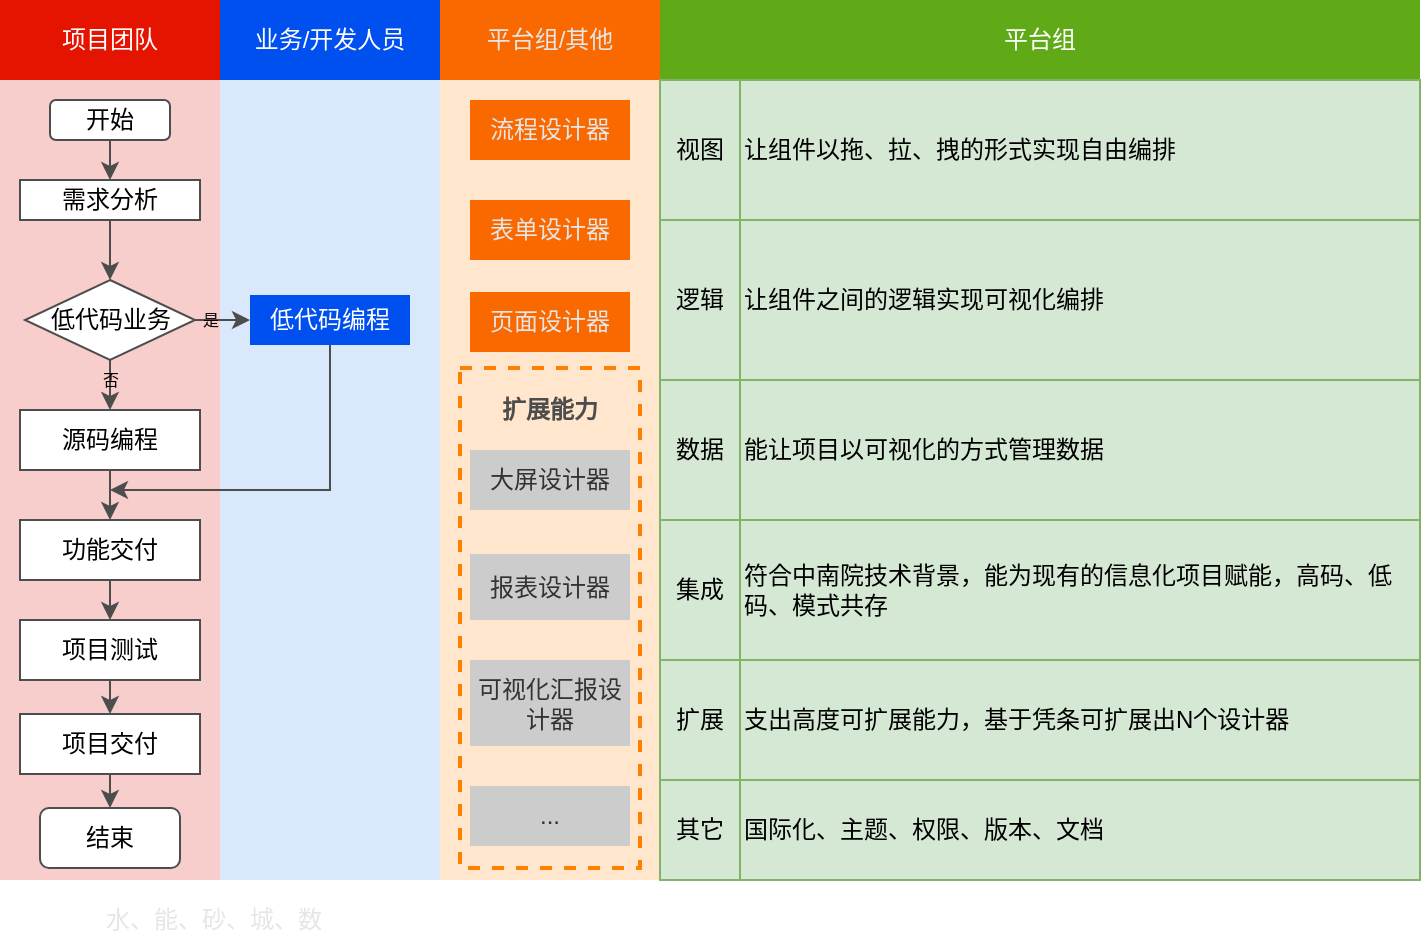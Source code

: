 <mxfile version="24.2.3" type="github">
  <diagram name="第 1 页" id="B_uo7OJ-f0cf3lO3-WNb">
    <mxGraphModel dx="2086" dy="693" grid="1" gridSize="10" guides="1" tooltips="1" connect="1" arrows="1" fold="1" page="1" pageScale="1" pageWidth="827" pageHeight="1169" math="0" shadow="0">
      <root>
        <mxCell id="0" />
        <mxCell id="1" parent="0" />
        <mxCell id="DL2iSLS2zm1EoD6sChtO-1" value="" style="rounded=0;whiteSpace=wrap;html=1;fillColor=#ffe6cc;strokeColor=none;" vertex="1" parent="1">
          <mxGeometry x="190" y="120" width="110" height="400" as="geometry" />
        </mxCell>
        <mxCell id="DL2iSLS2zm1EoD6sChtO-2" value="" style="rounded=0;whiteSpace=wrap;html=1;fillColor=none;dashed=1;strokeColor=#FF8000;strokeWidth=2;" vertex="1" parent="1">
          <mxGeometry x="200" y="264" width="90" height="250" as="geometry" />
        </mxCell>
        <mxCell id="DL2iSLS2zm1EoD6sChtO-3" value="平台组" style="rounded=0;whiteSpace=wrap;html=1;align=center;fillColor=#60a917;fontColor=#ffffff;strokeColor=none;" vertex="1" parent="1">
          <mxGeometry x="300" y="80" width="380" height="40" as="geometry" />
        </mxCell>
        <mxCell id="DL2iSLS2zm1EoD6sChtO-4" value="业务/开发人员" style="rounded=0;whiteSpace=wrap;html=1;fillColor=#0050ef;fontColor=#ffffff;strokeColor=none;" vertex="1" parent="1">
          <mxGeometry x="80" y="80" width="110" height="40" as="geometry" />
        </mxCell>
        <mxCell id="DL2iSLS2zm1EoD6sChtO-5" value="平台组/其他" style="rounded=0;whiteSpace=wrap;html=1;fillColor=#fa6800;strokeColor=none;fontColor=#E6E6E6;" vertex="1" parent="1">
          <mxGeometry x="190" y="80" width="110" height="40" as="geometry" />
        </mxCell>
        <mxCell id="DL2iSLS2zm1EoD6sChtO-6" value="" style="rounded=0;whiteSpace=wrap;html=1;fillColor=#dae8fc;strokeColor=none;" vertex="1" parent="1">
          <mxGeometry x="80" y="120" width="110" height="400" as="geometry" />
        </mxCell>
        <mxCell id="DL2iSLS2zm1EoD6sChtO-7" value="项目团队" style="rounded=0;whiteSpace=wrap;html=1;fillColor=#e51400;strokeColor=none;fontColor=#ffffff;" vertex="1" parent="1">
          <mxGeometry x="-30" y="80" width="110" height="40" as="geometry" />
        </mxCell>
        <mxCell id="DL2iSLS2zm1EoD6sChtO-8" value="" style="rounded=0;whiteSpace=wrap;html=1;fillColor=#f8cecc;strokeColor=none;" vertex="1" parent="1">
          <mxGeometry x="-30" y="120" width="110" height="400" as="geometry" />
        </mxCell>
        <mxCell id="DL2iSLS2zm1EoD6sChtO-9" value="开始" style="rounded=1;whiteSpace=wrap;html=1;strokeColor=#4D4D4D;" vertex="1" parent="1">
          <mxGeometry x="-5" y="130" width="60" height="20" as="geometry" />
        </mxCell>
        <mxCell id="DL2iSLS2zm1EoD6sChtO-10" value="低代码业务" style="rhombus;whiteSpace=wrap;html=1;strokeColor=#4D4D4D;" vertex="1" parent="1">
          <mxGeometry x="-17.5" y="220" width="85" height="40" as="geometry" />
        </mxCell>
        <mxCell id="DL2iSLS2zm1EoD6sChtO-11" value="需求分析" style="rounded=0;whiteSpace=wrap;html=1;strokeColor=#4D4D4D;" vertex="1" parent="1">
          <mxGeometry x="-20" y="170" width="90" height="20" as="geometry" />
        </mxCell>
        <mxCell id="DL2iSLS2zm1EoD6sChtO-12" value="结束" style="rounded=1;whiteSpace=wrap;html=1;strokeColor=#4D4D4D;" vertex="1" parent="1">
          <mxGeometry x="-10" y="484" width="70" height="30" as="geometry" />
        </mxCell>
        <mxCell id="DL2iSLS2zm1EoD6sChtO-13" value="项目测试" style="rounded=0;whiteSpace=wrap;html=1;strokeColor=#4D4D4D;" vertex="1" parent="1">
          <mxGeometry x="-20" y="390" width="90" height="30" as="geometry" />
        </mxCell>
        <mxCell id="DL2iSLS2zm1EoD6sChtO-14" value="源码编程" style="rounded=0;whiteSpace=wrap;html=1;strokeColor=#4D4D4D;" vertex="1" parent="1">
          <mxGeometry x="-20" y="285" width="90" height="30" as="geometry" />
        </mxCell>
        <mxCell id="DL2iSLS2zm1EoD6sChtO-15" value="项目交付" style="rounded=0;whiteSpace=wrap;html=1;strokeColor=#4D4D4D;" vertex="1" parent="1">
          <mxGeometry x="-20" y="437" width="90" height="30" as="geometry" />
        </mxCell>
        <mxCell id="DL2iSLS2zm1EoD6sChtO-16" value="" style="endArrow=classic;html=1;rounded=0;exitX=0.5;exitY=1;exitDx=0;exitDy=0;strokeColor=#4D4D4D;" edge="1" parent="1" source="DL2iSLS2zm1EoD6sChtO-9" target="DL2iSLS2zm1EoD6sChtO-11">
          <mxGeometry width="50" height="50" relative="1" as="geometry">
            <mxPoint x="220" y="270" as="sourcePoint" />
            <mxPoint x="270" y="220" as="targetPoint" />
          </mxGeometry>
        </mxCell>
        <mxCell id="DL2iSLS2zm1EoD6sChtO-17" value="" style="endArrow=classic;html=1;rounded=0;exitX=0.5;exitY=1;exitDx=0;exitDy=0;entryX=0.5;entryY=0;entryDx=0;entryDy=0;strokeColor=#4D4D4D;" edge="1" parent="1" source="DL2iSLS2zm1EoD6sChtO-11" target="DL2iSLS2zm1EoD6sChtO-10">
          <mxGeometry width="50" height="50" relative="1" as="geometry">
            <mxPoint x="24.76" y="210" as="sourcePoint" />
            <mxPoint x="24.76" y="230" as="targetPoint" />
          </mxGeometry>
        </mxCell>
        <mxCell id="DL2iSLS2zm1EoD6sChtO-18" value="" style="endArrow=classic;html=1;rounded=0;exitX=0.5;exitY=1;exitDx=0;exitDy=0;strokeColor=#4D4D4D;" edge="1" parent="1" source="DL2iSLS2zm1EoD6sChtO-10" target="DL2iSLS2zm1EoD6sChtO-14">
          <mxGeometry width="50" height="50" relative="1" as="geometry">
            <mxPoint x="35" y="220" as="sourcePoint" />
            <mxPoint x="35" y="240" as="targetPoint" />
          </mxGeometry>
        </mxCell>
        <mxCell id="DL2iSLS2zm1EoD6sChtO-19" value="否" style="edgeLabel;html=1;align=center;verticalAlign=middle;resizable=0;points=[];labelBackgroundColor=none;fontSize=8;" vertex="1" connectable="0" parent="DL2iSLS2zm1EoD6sChtO-18">
          <mxGeometry x="-0.22" relative="1" as="geometry">
            <mxPoint as="offset" />
          </mxGeometry>
        </mxCell>
        <mxCell id="DL2iSLS2zm1EoD6sChtO-20" value="" style="endArrow=classic;html=1;rounded=0;exitX=0.5;exitY=1;exitDx=0;exitDy=0;entryX=0.5;entryY=0;entryDx=0;entryDy=0;strokeColor=#4D4D4D;" edge="1" parent="1" source="DL2iSLS2zm1EoD6sChtO-14" target="DL2iSLS2zm1EoD6sChtO-23">
          <mxGeometry width="50" height="50" relative="1" as="geometry">
            <mxPoint x="35" y="290" as="sourcePoint" />
            <mxPoint x="35" y="320" as="targetPoint" />
          </mxGeometry>
        </mxCell>
        <mxCell id="DL2iSLS2zm1EoD6sChtO-21" value="" style="endArrow=classic;html=1;rounded=0;exitX=0.5;exitY=1;exitDx=0;exitDy=0;entryX=0.5;entryY=0;entryDx=0;entryDy=0;strokeColor=#4D4D4D;" edge="1" parent="1" source="DL2iSLS2zm1EoD6sChtO-13" target="DL2iSLS2zm1EoD6sChtO-15">
          <mxGeometry width="50" height="50" relative="1" as="geometry">
            <mxPoint x="35" y="350" as="sourcePoint" />
            <mxPoint x="35" y="380" as="targetPoint" />
          </mxGeometry>
        </mxCell>
        <mxCell id="DL2iSLS2zm1EoD6sChtO-22" value="" style="endArrow=classic;html=1;rounded=0;exitX=0.5;exitY=1;exitDx=0;exitDy=0;entryX=0.5;entryY=0;entryDx=0;entryDy=0;strokeColor=#4D4D4D;" edge="1" parent="1" source="DL2iSLS2zm1EoD6sChtO-15" target="DL2iSLS2zm1EoD6sChtO-12">
          <mxGeometry width="50" height="50" relative="1" as="geometry">
            <mxPoint x="35" y="410" as="sourcePoint" />
            <mxPoint x="35" y="430" as="targetPoint" />
          </mxGeometry>
        </mxCell>
        <mxCell id="DL2iSLS2zm1EoD6sChtO-23" value="功能交付" style="rounded=0;whiteSpace=wrap;html=1;strokeColor=#4D4D4D;" vertex="1" parent="1">
          <mxGeometry x="-20" y="340" width="90" height="30" as="geometry" />
        </mxCell>
        <mxCell id="DL2iSLS2zm1EoD6sChtO-24" value="" style="endArrow=classic;html=1;rounded=0;exitX=0.5;exitY=1;exitDx=0;exitDy=0;entryX=0.5;entryY=0;entryDx=0;entryDy=0;strokeColor=#4D4D4D;" edge="1" parent="1" source="DL2iSLS2zm1EoD6sChtO-23" target="DL2iSLS2zm1EoD6sChtO-13">
          <mxGeometry width="50" height="50" relative="1" as="geometry">
            <mxPoint x="24.76" y="370" as="sourcePoint" />
            <mxPoint x="24.76" y="387" as="targetPoint" />
          </mxGeometry>
        </mxCell>
        <mxCell id="DL2iSLS2zm1EoD6sChtO-25" value="低代码编程" style="rounded=0;whiteSpace=wrap;html=1;fillColor=#0050ef;fontColor=#ffffff;strokeColor=none;" vertex="1" parent="1">
          <mxGeometry x="95" y="227.5" width="80" height="25" as="geometry" />
        </mxCell>
        <mxCell id="DL2iSLS2zm1EoD6sChtO-26" value="" style="endArrow=classic;html=1;rounded=0;exitX=0.5;exitY=1;exitDx=0;exitDy=0;strokeColor=#4D4D4D;" edge="1" parent="1" source="DL2iSLS2zm1EoD6sChtO-25">
          <mxGeometry width="50" height="50" relative="1" as="geometry">
            <mxPoint x="135" y="270" as="sourcePoint" />
            <mxPoint x="25" y="325" as="targetPoint" />
            <Array as="points">
              <mxPoint x="135" y="325" />
            </Array>
          </mxGeometry>
        </mxCell>
        <mxCell id="DL2iSLS2zm1EoD6sChtO-27" value="" style="endArrow=classic;html=1;rounded=0;entryX=0;entryY=0.5;entryDx=0;entryDy=0;exitX=1;exitY=0.5;exitDx=0;exitDy=0;strokeColor=#4D4D4D;" edge="1" parent="1" source="DL2iSLS2zm1EoD6sChtO-10" target="DL2iSLS2zm1EoD6sChtO-25">
          <mxGeometry width="50" height="50" relative="1" as="geometry">
            <mxPoint x="35" y="220" as="sourcePoint" />
            <mxPoint x="35" y="240" as="targetPoint" />
          </mxGeometry>
        </mxCell>
        <mxCell id="DL2iSLS2zm1EoD6sChtO-28" value="是" style="edgeLabel;html=1;align=center;verticalAlign=middle;resizable=0;points=[];labelBackgroundColor=none;fontSize=8;" vertex="1" connectable="0" parent="DL2iSLS2zm1EoD6sChtO-27">
          <mxGeometry x="-0.455" relative="1" as="geometry">
            <mxPoint as="offset" />
          </mxGeometry>
        </mxCell>
        <mxCell id="DL2iSLS2zm1EoD6sChtO-29" value="流程设计器" style="rounded=0;whiteSpace=wrap;html=1;fillColor=#fa6800;fontColor=#E6E6E6;strokeColor=none;" vertex="1" parent="1">
          <mxGeometry x="205" y="130" width="80" height="30" as="geometry" />
        </mxCell>
        <mxCell id="DL2iSLS2zm1EoD6sChtO-30" value="表单设计器" style="rounded=0;whiteSpace=wrap;html=1;fillColor=#fa6800;fontColor=#E6E6E6;strokeColor=none;" vertex="1" parent="1">
          <mxGeometry x="205" y="180" width="80" height="30" as="geometry" />
        </mxCell>
        <mxCell id="DL2iSLS2zm1EoD6sChtO-31" value="页面设计器" style="rounded=0;whiteSpace=wrap;html=1;fillColor=#fa6800;fontColor=#E6E6E6;strokeColor=none;" vertex="1" parent="1">
          <mxGeometry x="205" y="226" width="80" height="30" as="geometry" />
        </mxCell>
        <mxCell id="DL2iSLS2zm1EoD6sChtO-32" value="报表设计器" style="rounded=0;whiteSpace=wrap;html=1;fillColor=#CCCCCC;fontColor=#333333;strokeColor=none;" vertex="1" parent="1">
          <mxGeometry x="205" y="357" width="80" height="33" as="geometry" />
        </mxCell>
        <mxCell id="DL2iSLS2zm1EoD6sChtO-33" value="大屏设计器" style="rounded=0;whiteSpace=wrap;html=1;fillColor=#CCCCCC;fontColor=#333333;strokeColor=none;" vertex="1" parent="1">
          <mxGeometry x="205" y="305" width="80" height="30" as="geometry" />
        </mxCell>
        <mxCell id="DL2iSLS2zm1EoD6sChtO-34" value="可视化汇报设计器" style="rounded=0;whiteSpace=wrap;html=1;fillColor=#CCCCCC;fontColor=#333333;strokeColor=none;" vertex="1" parent="1">
          <mxGeometry x="205" y="410" width="80" height="43" as="geometry" />
        </mxCell>
        <mxCell id="DL2iSLS2zm1EoD6sChtO-35" value="..." style="rounded=0;whiteSpace=wrap;html=1;fillColor=#CCCCCC;fontColor=#333333;strokeColor=none;" vertex="1" parent="1">
          <mxGeometry x="205" y="473" width="80" height="30" as="geometry" />
        </mxCell>
        <mxCell id="DL2iSLS2zm1EoD6sChtO-43" value="视图" style="rounded=0;whiteSpace=wrap;html=1;fillColor=#d5e8d4;strokeColor=#82b366;" vertex="1" parent="1">
          <mxGeometry x="300" y="120" width="40" height="70" as="geometry" />
        </mxCell>
        <mxCell id="DL2iSLS2zm1EoD6sChtO-44" value="逻辑" style="rounded=0;whiteSpace=wrap;html=1;fillColor=#d5e8d4;strokeColor=#82b366;" vertex="1" parent="1">
          <mxGeometry x="300" y="190" width="40" height="80" as="geometry" />
        </mxCell>
        <mxCell id="DL2iSLS2zm1EoD6sChtO-45" value="数据" style="rounded=0;whiteSpace=wrap;html=1;fillColor=#d5e8d4;strokeColor=#82b366;" vertex="1" parent="1">
          <mxGeometry x="300" y="270" width="40" height="70" as="geometry" />
        </mxCell>
        <mxCell id="DL2iSLS2zm1EoD6sChtO-46" value="&lt;b&gt;&lt;font color=&quot;#4d4d4d&quot;&gt;扩展能力&lt;/font&gt;&lt;/b&gt;" style="text;html=1;align=center;verticalAlign=middle;whiteSpace=wrap;rounded=0;" vertex="1" parent="1">
          <mxGeometry x="215" y="270" width="60" height="30" as="geometry" />
        </mxCell>
        <mxCell id="DL2iSLS2zm1EoD6sChtO-47" value="&lt;div style=&quot;&quot;&gt;&lt;div&gt;让组件之间的逻辑实现可视化编排&lt;/div&gt;&lt;/div&gt;" style="text;html=1;align=left;verticalAlign=middle;whiteSpace=wrap;rounded=0;fillColor=#d5e8d4;strokeColor=#82b366;" vertex="1" parent="1">
          <mxGeometry x="340" y="190" width="340" height="80" as="geometry" />
        </mxCell>
        <mxCell id="DL2iSLS2zm1EoD6sChtO-52" value="让组件以拖、拉、拽的形式实现自由编排" style="text;html=1;align=left;verticalAlign=middle;whiteSpace=wrap;rounded=0;fillColor=#d5e8d4;strokeColor=#82b366;" vertex="1" parent="1">
          <mxGeometry x="340" y="120" width="340" height="70" as="geometry" />
        </mxCell>
        <mxCell id="DL2iSLS2zm1EoD6sChtO-53" value="其它" style="rounded=0;whiteSpace=wrap;html=1;fillColor=#d5e8d4;strokeColor=#82b366;" vertex="1" parent="1">
          <mxGeometry x="300" y="470" width="40" height="50" as="geometry" />
        </mxCell>
        <mxCell id="DL2iSLS2zm1EoD6sChtO-54" value="国际化、主题、权限、版本、文档" style="text;html=1;align=left;verticalAlign=middle;whiteSpace=wrap;rounded=0;fillColor=#d5e8d4;strokeColor=#82b366;" vertex="1" parent="1">
          <mxGeometry x="340" y="470" width="340" height="50" as="geometry" />
        </mxCell>
        <mxCell id="DL2iSLS2zm1EoD6sChtO-55" value="水、能、砂、城、数" style="text;html=1;align=center;verticalAlign=middle;whiteSpace=wrap;rounded=0;fontColor=#E6E6E6;strokeColor=none;" vertex="1" parent="1">
          <mxGeometry x="-17.5" y="525" width="187.5" height="30" as="geometry" />
        </mxCell>
        <mxCell id="DL2iSLS2zm1EoD6sChtO-56" value="能让项目以可视化的方式管理数据" style="text;html=1;align=left;verticalAlign=middle;whiteSpace=wrap;rounded=0;fillColor=#d5e8d4;strokeColor=#82b366;" vertex="1" parent="1">
          <mxGeometry x="340" y="270" width="340" height="70" as="geometry" />
        </mxCell>
        <mxCell id="DL2iSLS2zm1EoD6sChtO-58" value="集成" style="rounded=0;whiteSpace=wrap;html=1;fillColor=#d5e8d4;strokeColor=#82b366;" vertex="1" parent="1">
          <mxGeometry x="300" y="340" width="40" height="70" as="geometry" />
        </mxCell>
        <mxCell id="DL2iSLS2zm1EoD6sChtO-59" value="&lt;div&gt;扩展&lt;/div&gt;" style="rounded=0;whiteSpace=wrap;html=1;fillColor=#d5e8d4;strokeColor=#82b366;" vertex="1" parent="1">
          <mxGeometry x="300" y="410" width="40" height="60" as="geometry" />
        </mxCell>
        <mxCell id="DL2iSLS2zm1EoD6sChtO-60" value="符合中南院技术背景，能为现有的信息化项目赋能，高码、低码、模式共存" style="text;html=1;align=left;verticalAlign=middle;whiteSpace=wrap;rounded=0;fillColor=#d5e8d4;strokeColor=#82b366;" vertex="1" parent="1">
          <mxGeometry x="340" y="340" width="340" height="70" as="geometry" />
        </mxCell>
        <mxCell id="DL2iSLS2zm1EoD6sChtO-61" value="支出高度可扩展能力，基于凭条可扩展出N个设计器" style="text;html=1;align=left;verticalAlign=middle;whiteSpace=wrap;rounded=0;fillColor=#d5e8d4;strokeColor=#82b366;" vertex="1" parent="1">
          <mxGeometry x="340" y="410" width="340" height="60" as="geometry" />
        </mxCell>
      </root>
    </mxGraphModel>
  </diagram>
</mxfile>
